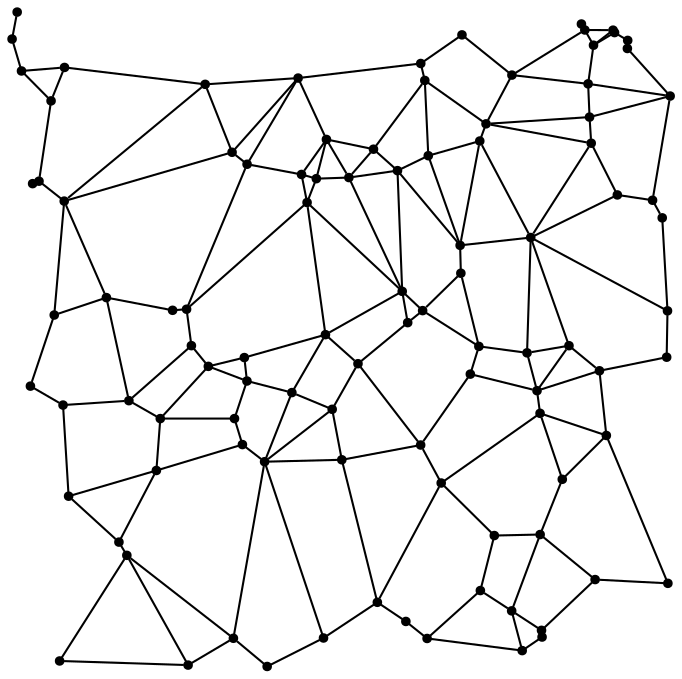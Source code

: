graph {
	graph [layout=nop, splines=line, bb="-1.08,2.70,317.43,319.45"];
	node [label="", shape=point, height=0.05, width=0.05];
	edge [len=1.00];
0--30; 0--34; 0--64; 0--96; 1--4; 1--53; 1--63; 2--10; 2--14; 2--95; 3--16; 3--23;
3--78; 3--84; 3--92; 4--16; 5--65; 5--79; 5--99; 6--9; 6--55; 6--60; 6--97; 7--12;
7--20; 7--69; 7--82; 8--32; 8--50; 8--83; 8--94; 9--55; 9--60; 9--65; 10--14; 10--22;
10--71; 11--70; 11--85; 11--98; 12--40; 12--59; 12--68; 12--91; 13--48; 13--56; 13--93; 13--96;
14--28; 14--33; 14--62; 14--86; 15--39; 15--55; 15--57; 15--82; 15--86; 16--23; 16--58; 17--28;
17--66; 17--73; 18--58; 18--94; 19--21; 19--31; 19--37; 20--35; 20--55; 21--31; 21--37; 21--81;
22--71; 22--84; 22--92; 23--63; 23--92; 24--32; 24--50; 24--87; 25--34; 25--42; 25--49; 25--70;
25--74; 25--89; 26--59; 26--62; 26--63; 26--69; 26--71; 27--34; 27--73; 27--96; 28--33; 28--49;
28--95; 29--61; 29--76; 30--48; 30--64; 31--68; 31--88; 32--52; 33--36; 33--39; 33--57; 35--68;
36--56; 36--75; 36--97; 37--43; 38--60; 38--90; 38--99; 39--57; 39--86; 40--46; 40--81; 40--91;
41--54; 41--60; 41--93; 42--49; 42--89; 42--95; 43--67; 44--47; 44--63; 44--91; 45--79; 46--47;
46--67; 46--81; 47--53; 48--54; 49--73; 50--61; 50--76; 51--70; 51--74; 52--72; 52--77; 52--78;
55--97; 56--66; 57--97; 58--78; 58--83; 59--63; 59--69; 60--93; 61--94; 62--69; 62--82; 62--86;
63--91; 63--92; 64--98; 65--99; 66--73; 66--96; 68--81; 70--98; 72--74; 72--80; 72--89; 75--93;
76--87; 77--84; 77--89; 77--95; 78--83; 80--87; 82--86; 85--98;

0 [pos="69.500462,98.094438"];
1 [pos="314.833976,174.723138"];
2 [pos="190.130045,169.063664"];
3 [pos="252.204122,136.402895"];
4 [pos="314.435821,152.468341"];
5 [pos="4.756119,289.861535"];
6 [pos="105.830900,250.834879"];
7 [pos="198.342281,285.317179"];
8 [pos="253.702878,67.352975"];
9 [pos="92.923096,283.446451"];
10 [pos="197.294232,174.829747"];
11 [pos="84.723126,4.683762"];
12 [pos="227.722807,264.483861"];
13 [pos="56.303834,131.608627"];
14 [pos="187.498123,184.073609"];
15 [pos="151.122015,256.998585"];
16 [pos="282.168047,145.955990"];
17 [pos="111.721722,152.298092"];
18 [pos="315.019654,43.925845"];
19 [pos="288.700988,309.455475"];
20 [pos="196.394186,293.457107"];
21 [pos="279.317010,302.225086"];
22 [pos="224.291985,157.659291"];
23 [pos="267.542265,157.994863"];
24 [pos="225.012266,40.465361"];
25 [pos="121.441314,102.306498"];
26 [pos="215.295107,206.164440"];
27 [pos="106.990260,123.017914"];
28 [pos="150.648301,163.294094"];
29 [pos="254.626542,18.146423"];
30 [pos="27.367702,85.748556"];
31 [pos="275.145008,309.535750"];
32 [pos="231.704547,66.866730"];
33 [pos="141.833842,226.724201"];
34 [pos="110.792575,110.534829"];
35 [pos="216.179675,307.186761"];
36 [pos="83.991936,175.496685"];
37 [pos="289.411846,308.283921"];
38 [pos="13.155976,236.954111"];
39 [pos="146.278784,238.168241"];
40 [pos="277.419471,267.720098"];
41 [pos="20.474739,172.714579"];
42 [pos="153.884538,127.464999"];
43 [pos="295.732493,304.532839"];
44 [pos="290.759093,230.359035"];
45 [pos="2.679262,318.126795"];
46 [pos="316.107591,277.824270"];
47 [pos="307.662544,227.812138"];
48 [pos="24.691000,129.496386"];
49 [pos="134.536339,135.483575"];
50 [pos="240.031215,30.716014"];
51 [pos="122.670336,4.023150"];
52 [pos="206.212699,92.082182"];
53 [pos="312.307071,219.368675"];
54 [pos="9.036292,138.585855"];
55 [pos="137.536916,286.455763"];
56 [pos="86.305953,158.011656"];
57 [pos="139.170342,240.190491"];
58 [pos="285.476655,114.902835"];
59 [pos="224.723330,256.235747"];
60 [pos="25.261869,227.402592"];
61 [pos="254.362542,21.369460"];
62 [pos="185.226861,242.025086"];
63 [pos="249.181598,209.917862"];
64 [pos="51.521472,63.717937"];
65 [pos="25.401437,291.552687"];
66 [pos="94.433951,148.071772"];
67 [pos="295.575837,300.646650"];
68 [pos="240.153954,287.882909"];
69 [pos="200.015325,249.190246"];
70 [pos="106.468764,17.552241"];
71 [pos="215.646009,192.774717"];
72 [pos="175.563897,34.816351"];
73 [pos="112.965208,141.040552"];
74 [pos="149.719186,17.688538"];
75 [pos="77.276299,174.981055"];
76 [pos="245.091130,11.638841"];
77 [pos="196.350516,110.317991"];
78 [pos="253.663927,125.532114"];
79 [pos="0.235852,305.185399"];
80 [pos="189.250051,25.637289"];
81 [pos="276.738086,283.684002"];
82 [pos="173.709061,252.313923"];
83 [pos="264.330651,93.863015"];
84 [pos="220.196832,144.345976"];
85 [pos="23.053261,6.665596"];
86 [pos="161.898217,238.699270"];
87 [pos="199.440313,17.462115"];
88 [pos="273.515621,312.405521"];
89 [pos="158.502666,103.234807"];
90 [pos="10.094059,235.778966"];
91 [pos="278.215862,255.185189"];
92 [pos="247.417807,154.566378"];
93 [pos="45.503180,181.081734"];
94 [pos="280.098492,45.739032"];
95 [pos="166.267134,149.348543"];
96 [pos="71.376321,123.005220"];
97 [pos="113.032544,245.085383"];
98 [pos="55.319143,57.363196"];
99 [pos="18.948397,275.515975"];
}
